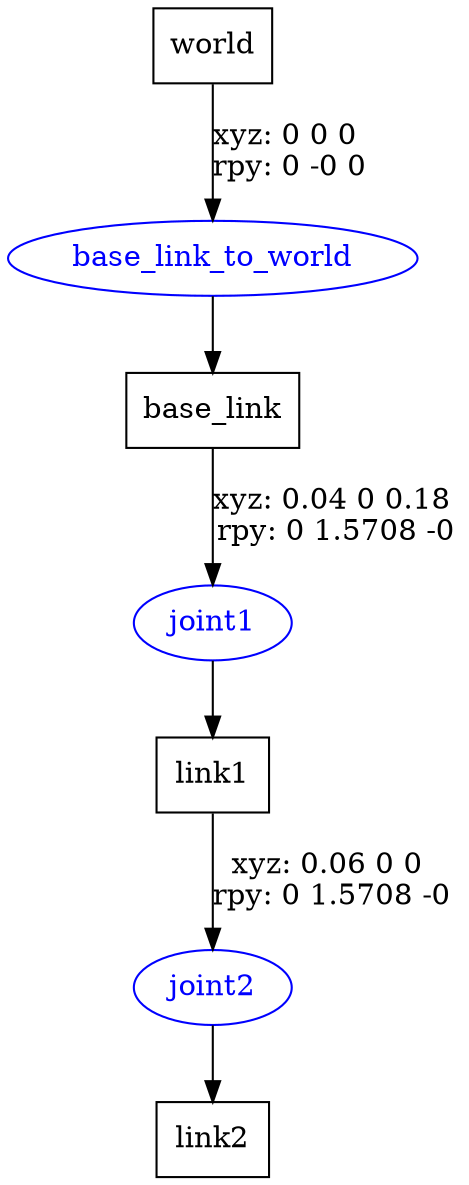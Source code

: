 digraph G {
node [shape=box];
"world" [label="world"];
"base_link" [label="base_link"];
"link1" [label="link1"];
"link2" [label="link2"];
node [shape=ellipse, color=blue, fontcolor=blue];
"world" -> "base_link_to_world" [label="xyz: 0 0 0 \nrpy: 0 -0 0"]
"base_link_to_world" -> "base_link"
"base_link" -> "joint1" [label="xyz: 0.04 0 0.18 \nrpy: 0 1.5708 -0"]
"joint1" -> "link1"
"link1" -> "joint2" [label="xyz: 0.06 0 0 \nrpy: 0 1.5708 -0"]
"joint2" -> "link2"
}
